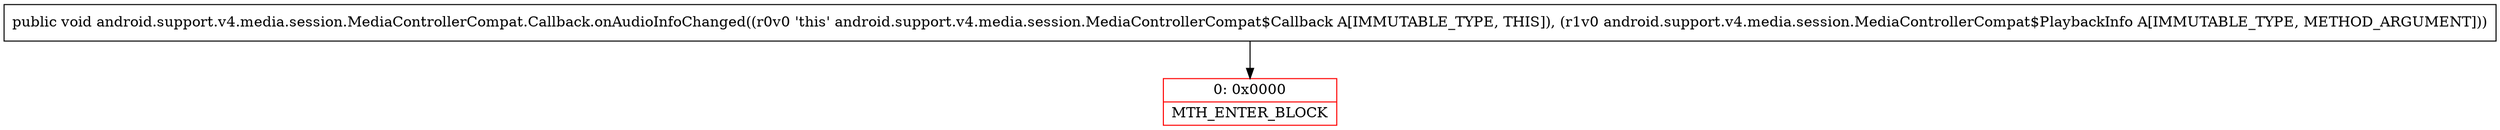 digraph "CFG forandroid.support.v4.media.session.MediaControllerCompat.Callback.onAudioInfoChanged(Landroid\/support\/v4\/media\/session\/MediaControllerCompat$PlaybackInfo;)V" {
subgraph cluster_Region_728513490 {
label = "R(0)";
node [shape=record,color=blue];
}
Node_0 [shape=record,color=red,label="{0\:\ 0x0000|MTH_ENTER_BLOCK\l}"];
MethodNode[shape=record,label="{public void android.support.v4.media.session.MediaControllerCompat.Callback.onAudioInfoChanged((r0v0 'this' android.support.v4.media.session.MediaControllerCompat$Callback A[IMMUTABLE_TYPE, THIS]), (r1v0 android.support.v4.media.session.MediaControllerCompat$PlaybackInfo A[IMMUTABLE_TYPE, METHOD_ARGUMENT])) }"];
MethodNode -> Node_0;
}

